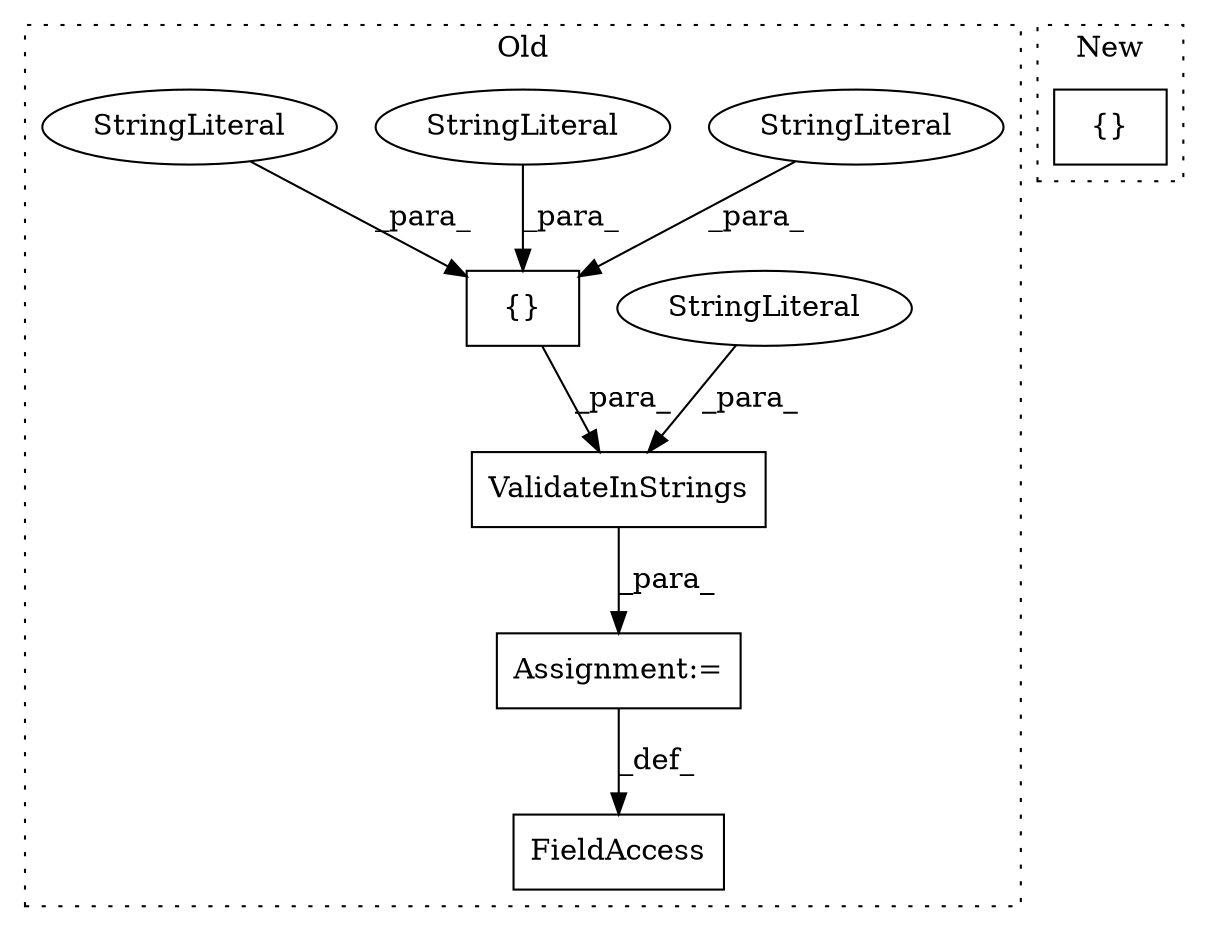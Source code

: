digraph G {
subgraph cluster0 {
1 [label="ValidateInStrings" a="32" s="18368,18447" l="18,1" shape="box"];
3 [label="{}" a="4" s="18414,18446" l="1,1" shape="box"];
4 [label="FieldAccess" a="22" s="18345" l="22" shape="box"];
5 [label="StringLiteral" a="45" s="18386" l="15" shape="ellipse"];
6 [label="StringLiteral" a="45" s="18425" l="10" shape="ellipse"];
7 [label="Assignment:=" a="7" s="18367" l="1" shape="box"];
8 [label="StringLiteral" a="45" s="18436" l="10" shape="ellipse"];
9 [label="StringLiteral" a="45" s="18415" l="9" shape="ellipse"];
label = "Old";
style="dotted";
}
subgraph cluster1 {
2 [label="{}" a="4" s="18144,18281" l="1,1" shape="box"];
label = "New";
style="dotted";
}
1 -> 7 [label="_para_"];
3 -> 1 [label="_para_"];
5 -> 1 [label="_para_"];
6 -> 3 [label="_para_"];
7 -> 4 [label="_def_"];
8 -> 3 [label="_para_"];
9 -> 3 [label="_para_"];
}